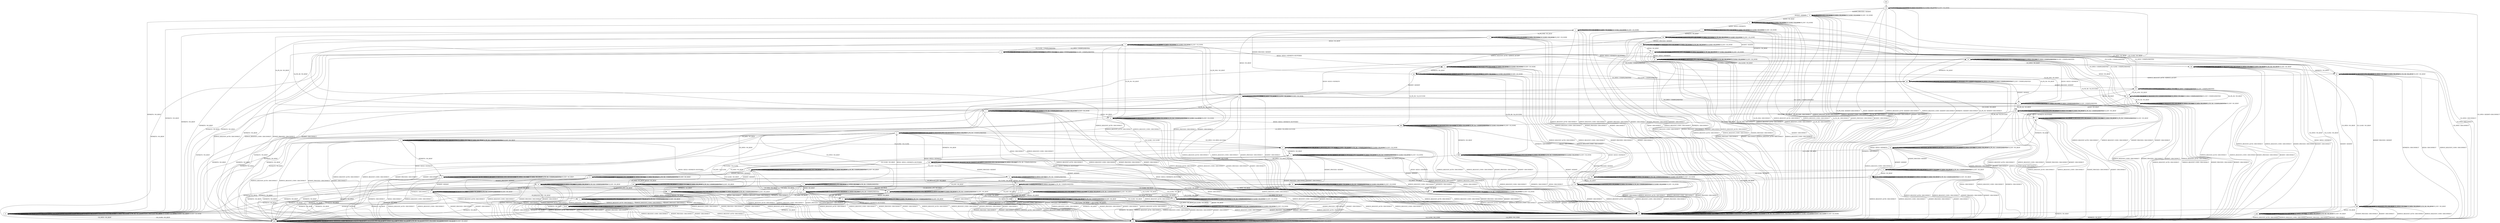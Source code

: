 digraph "" {
	graph ["Incoming time"=0.775892972946167,
		"Outgoing time"=1.0215554237365723,
		Output="{'States': 67, 'Transitions': 859, 'Filename': '../results/ssh/BitVise-BitVise-yices-2.dot'}",
		Reference="{'States': 67, 'Transitions': 859, 'Filename': '../subjects/ssh/BitVise.dot'}",
		Solver=yices,
		Updated="{'States': 67, 'Transitions': 859, 'Filename': '../subjects/ssh/BitVise.dot'}",
		"f-measure"=1.0,
		precision=1.0,
		recall=1.0
	];
	a -> a	[key=0,
		label="CH_REQUEST_PTY / CH_NONE"];
	a -> a	[key=1,
		label="CH_DATA / CH_NONE"];
	a -> a	[key=2,
		label="CH_CLOSE / CH_NONE"];
	a -> a	[key=3,
		label="CH_EOF / CH_NONE"];
	a -> v	[key=0,
		label="UA_PK_NOK / NO_RESP"];
	a -> y	[key=0,
		label="UA_PK_OK / NO_RESP"];
	a -> cc	[key=0,
		label="NEWKEYS / NO_RESP"];
	a -> kk	[key=0,
		label="SERVICE_REQUEST_AUTH / DISCONNECT"];
	a -> kk	[key=1,
		label="SERVICE_REQUEST_CONN / DISCONNECT"];
	a -> kk	[key=2,
		label="KEXINIT_PROCEED / DISCONNECT"];
	a -> kk	[key=3,
		label="KEXINIT / DISCONNECT"];
	a -> tt	[key=0,
		label="KEX30 / NO_RESP"];
	a -> iii	[key=0,
		label="CH_OPEN / UNIMPLEMENTED"];
	b -> b	[key=0,
		label="CH_REQUEST_PTY / CH_NONE"];
	b -> b	[key=1,
		label="CH_DATA / CH_NONE"];
	b -> b	[key=2,
		label="CH_CLOSE / CH_NONE"];
	b -> b	[key=3,
		label="CH_EOF / CH_NONE"];
	b -> t	[key=0,
		label="KEX30 / KEX31+NEWKEYS"];
	b -> cc	[key=0,
		label="NEWKEYS / NO_RESP"];
	b -> ff	[key=0,
		label="CH_OPEN / DISCONNECT"];
	b -> kk	[key=0,
		label="UA_PK_NOK / DISCONNECT"];
	b -> kk	[key=1,
		label="SERVICE_REQUEST_AUTH / DISCONNECT"];
	b -> kk	[key=2,
		label="SERVICE_REQUEST_CONN / DISCONNECT"];
	b -> kk	[key=3,
		label="UA_PK_OK / DISCONNECT"];
	b -> kk	[key=4,
		label="KEXINIT_PROCEED / DISCONNECT"];
	b -> kk	[key=5,
		label="KEXINIT / DISCONNECT"];
	c -> c	[key=0,
		label="UA_PK_NOK / UNIMPLEMENTED"];
	c -> c	[key=1,
		label="KEX30 / NO_RESP"];
	c -> c	[key=2,
		label="CH_REQUEST_PTY / CH_SUCCESS"];
	c -> c	[key=3,
		label="CH_OPEN / CH_MAX"];
	c -> c	[key=4,
		label="CH_DATA / NO_RESP"];
	c -> c	[key=5,
		label="UA_PK_OK / UNIMPLEMENTED"];
	c -> c	[key=6,
		label="CH_EOF / NO_RESP"];
	c -> e	[key=0,
		label="CH_CLOSE / CH_CLOSE"];
	c -> h	[key=0,
		label="NEWKEYS / NO_RESP"];
	c -> ff	[key=0,
		label="SERVICE_REQUEST_AUTH / DISCONNECT"];
	c -> ff	[key=1,
		label="SERVICE_REQUEST_CONN / DISCONNECT"];
	c -> ff	[key=2,
		label="KEXINIT_PROCEED / DISCONNECT"];
	c -> ff	[key=3,
		label="KEXINIT / DISCONNECT"];
	d -> b	[key=0,
		label="KEX30 / NO_RESP"];
	d -> d	[key=0,
		label="CH_REQUEST_PTY / CH_NONE"];
	d -> d	[key=1,
		label="CH_DATA / CH_NONE"];
	d -> d	[key=2,
		label="CH_CLOSE / CH_NONE"];
	d -> d	[key=3,
		label="CH_EOF / CH_NONE"];
	d -> cc	[key=0,
		label="NEWKEYS / NO_RESP"];
	d -> ff	[key=0,
		label="CH_OPEN / DISCONNECT"];
	d -> kk	[key=0,
		label="UA_PK_NOK / DISCONNECT"];
	d -> kk	[key=1,
		label="SERVICE_REQUEST_AUTH / DISCONNECT"];
	d -> kk	[key=2,
		label="SERVICE_REQUEST_CONN / DISCONNECT"];
	d -> kk	[key=3,
		label="UA_PK_OK / DISCONNECT"];
	d -> kk	[key=4,
		label="KEXINIT_PROCEED / DISCONNECT"];
	d -> kk	[key=5,
		label="KEXINIT / DISCONNECT"];
	e -> e	[key=0,
		label="UA_PK_NOK / UNIMPLEMENTED"];
	e -> e	[key=1,
		label="KEX30 / NO_RESP"];
	e -> e	[key=2,
		label="CH_REQUEST_PTY / CH_NONE"];
	e -> e	[key=3,
		label="CH_DATA / CH_NONE"];
	e -> e	[key=4,
		label="UA_PK_OK / UNIMPLEMENTED"];
	e -> e	[key=5,
		label="CH_CLOSE / CH_NONE"];
	e -> e	[key=6,
		label="CH_EOF / CH_NONE"];
	e -> i	[key=0,
		label="NEWKEYS / NO_RESP"];
	e -> o	[key=0,
		label="CH_OPEN / CH_OPEN_SUCCESS"];
	e -> kk	[key=0,
		label="SERVICE_REQUEST_AUTH / DISCONNECT"];
	e -> kk	[key=1,
		label="SERVICE_REQUEST_CONN / DISCONNECT"];
	e -> kk	[key=2,
		label="KEXINIT_PROCEED / DISCONNECT"];
	e -> kk	[key=3,
		label="KEXINIT / DISCONNECT"];
	f -> f	[key=0,
		label="UA_PK_NOK / NO_RESP"];
	f -> f	[key=1,
		label="CH_REQUEST_PTY / CH_NONE"];
	f -> f	[key=2,
		label="CH_DATA / CH_NONE"];
	f -> f	[key=3,
		label="CH_CLOSE / CH_NONE"];
	f -> f	[key=4,
		label="CH_EOF / CH_NONE"];
	f -> g	[key=0,
		label="CH_OPEN / UNIMPLEMENTED"];
	f -> q	[key=0,
		label="UA_PK_OK / NO_RESP"];
	f -> z	[key=0,
		label="KEX30 / KEX31+NEWKEYS+BUFFERED"];
	f -> cc	[key=0,
		label="NEWKEYS / NO_RESP"];
	f -> kk	[key=0,
		label="SERVICE_REQUEST_AUTH / DISCONNECT"];
	f -> kk	[key=1,
		label="SERVICE_REQUEST_CONN / DISCONNECT"];
	f -> kk	[key=2,
		label="KEXINIT_PROCEED / DISCONNECT"];
	f -> kk	[key=3,
		label="KEXINIT / DISCONNECT"];
	g -> f	[key=0,
		label="CH_CLOSE / UNIMPLEMENTED"];
	g -> g	[key=0,
		label="UA_PK_NOK / NO_RESP"];
	g -> g	[key=1,
		label="CH_REQUEST_PTY / UNIMPLEMENTED"];
	g -> g	[key=2,
		label="CH_OPEN / CH_MAX"];
	g -> g	[key=3,
		label="CH_DATA / UNIMPLEMENTED"];
	g -> g	[key=4,
		label="CH_EOF / UNIMPLEMENTED"];
	g -> ee	[key=0,
		label="KEX30 / KEX31+NEWKEYS+BUFFERED"];
	g -> ff	[key=0,
		label="SERVICE_REQUEST_AUTH / DISCONNECT"];
	g -> ff	[key=1,
		label="SERVICE_REQUEST_CONN / DISCONNECT"];
	g -> ff	[key=2,
		label="KEXINIT_PROCEED / DISCONNECT"];
	g -> ff	[key=3,
		label="KEXINIT / DISCONNECT"];
	g -> mm	[key=0,
		label="NEWKEYS / NO_RESP"];
	g -> ww	[key=0,
		label="UA_PK_OK / NO_RESP"];
	h -> h	[key=0,
		label="UA_PK_NOK / UNIMPLEMENTED"];
	h -> h	[key=1,
		label="SERVICE_REQUEST_AUTH / SERVICE_ACCEPT"];
	h -> h	[key=2,
		label="CH_REQUEST_PTY / CH_SUCCESS"];
	h -> h	[key=3,
		label="CH_OPEN / CH_MAX"];
	h -> h	[key=4,
		label="CH_DATA / NO_RESP"];
	h -> h	[key=5,
		label="UA_PK_OK / UNIMPLEMENTED"];
	h -> h	[key=6,
		label="CH_EOF / NO_RESP"];
	h -> i	[key=0,
		label="CH_CLOSE / CH_CLOSE"];
	h -> r	[key=0,
		label="KEXINIT / KEXINIT"];
	h -> aa	[key=0,
		label="KEXINIT_PROCEED / KEXINIT"];
	h -> ff	[key=0,
		label="KEX30 / DISCONNECT"];
	h -> ff	[key=1,
		label="SERVICE_REQUEST_CONN / DISCONNECT"];
	h -> ff	[key=2,
		label="NEWKEYS / DISCONNECT"];
	i -> i	[key=0,
		label="UA_PK_NOK / UNIMPLEMENTED"];
	i -> i	[key=1,
		label="SERVICE_REQUEST_AUTH / SERVICE_ACCEPT"];
	i -> i	[key=2,
		label="CH_REQUEST_PTY / CH_NONE"];
	i -> i	[key=3,
		label="CH_DATA / CH_NONE"];
	i -> i	[key=4,
		label="UA_PK_OK / UNIMPLEMENTED"];
	i -> i	[key=5,
		label="CH_CLOSE / CH_NONE"];
	i -> i	[key=6,
		label="CH_EOF / CH_NONE"];
	i -> u	[key=0,
		label="KEXINIT / KEXINIT"];
	i -> kk	[key=0,
		label="KEX30 / DISCONNECT"];
	i -> kk	[key=1,
		label="SERVICE_REQUEST_CONN / DISCONNECT"];
	i -> kk	[key=2,
		label="NEWKEYS / DISCONNECT"];
	i -> lll	[key=0,
		label="KEXINIT_PROCEED / KEXINIT"];
	i -> ooo	[key=0,
		label="CH_OPEN / CH_OPEN_SUCCESS"];
	j -> c	[key=0,
		label="KEX30 / KEX31+NEWKEYS+BUFFERED"];
	j -> j	[key=0,
		label="UA_PK_NOK / UNIMPLEMENTED"];
	j -> j	[key=1,
		label="CH_REQUEST_PTY / NO_RESP"];
	j -> j	[key=2,
		label="CH_OPEN / CH_MAX"];
	j -> j	[key=3,
		label="CH_DATA / NO_RESP"];
	j -> j	[key=4,
		label="UA_PK_OK / UNIMPLEMENTED"];
	j -> j	[key=5,
		label="CH_EOF / NO_RESP"];
	j -> ff	[key=0,
		label="SERVICE_REQUEST_AUTH / DISCONNECT"];
	j -> ff	[key=1,
		label="SERVICE_REQUEST_CONN / DISCONNECT"];
	j -> ff	[key=2,
		label="KEXINIT_PROCEED / DISCONNECT"];
	j -> ff	[key=3,
		label="KEXINIT / DISCONNECT"];
	j -> hh	[key=0,
		label="CH_CLOSE / NO_RESP"];
	j -> mm	[key=0,
		label="NEWKEYS / NO_RESP"];
	k -> k	[key=0,
		label="UA_PK_NOK / UNIMPLEMENTED"];
	k -> k	[key=1,
		label="CH_REQUEST_PTY / NO_RESP"];
	k -> k	[key=2,
		label="CH_OPEN / CH_MAX"];
	k -> k	[key=3,
		label="CH_DATA / NO_RESP"];
	k -> k	[key=4,
		label="UA_PK_OK / UNIMPLEMENTED"];
	k -> k	[key=5,
		label="CH_EOF / NO_RESP"];
	k -> ff	[key=0,
		label="SERVICE_REQUEST_AUTH / DISCONNECT"];
	k -> ff	[key=1,
		label="SERVICE_REQUEST_CONN / DISCONNECT"];
	k -> ff	[key=2,
		label="KEXINIT_PROCEED / DISCONNECT"];
	k -> ff	[key=3,
		label="KEXINIT / DISCONNECT"];
	k -> hh	[key=0,
		label="CH_CLOSE / NO_RESP"];
	k -> mm	[key=0,
		label="NEWKEYS / NO_RESP"];
	k -> mmm	[key=0,
		label="KEX30 / KEX31+NEWKEYS+BUFFERED"];
	l -> l	[key=0,
		label="UA_PK_NOK / UNIMPLEMENTED"];
	l -> l	[key=1,
		label="KEX30 / NO_RESP"];
	l -> l	[key=2,
		label="CH_REQUEST_PTY / NO_RESP"];
	l -> l	[key=3,
		label="CH_OPEN / CH_MAX"];
	l -> l	[key=4,
		label="CH_DATA / NO_RESP"];
	l -> l	[key=5,
		label="UA_PK_OK / UNIMPLEMENTED"];
	l -> l	[key=6,
		label="CH_EOF / NO_RESP"];
	l -> ff	[key=0,
		label="SERVICE_REQUEST_AUTH / DISCONNECT"];
	l -> ff	[key=1,
		label="SERVICE_REQUEST_CONN / DISCONNECT"];
	l -> ff	[key=2,
		label="KEXINIT_PROCEED / DISCONNECT"];
	l -> ff	[key=3,
		label="KEXINIT / DISCONNECT"];
	l -> xx	[key=0,
		label="NEWKEYS / NO_RESP"];
	l -> ddd	[key=0,
		label="CH_CLOSE / NO_RESP"];
	m -> m	[key=0,
		label="UA_PK_NOK / NO_RESP"];
	m -> m	[key=1,
		label="CH_REQUEST_PTY / CH_NONE"];
	m -> m	[key=2,
		label="CH_DATA / CH_NONE"];
	m -> m	[key=3,
		label="UA_PK_OK / NO_RESP"];
	m -> m	[key=4,
		label="CH_CLOSE / CH_NONE"];
	m -> m	[key=5,
		label="CH_EOF / CH_NONE"];
	m -> cc	[key=0,
		label="NEWKEYS / NO_RESP"];
	m -> kk	[key=0,
		label="SERVICE_REQUEST_AUTH / DISCONNECT"];
	m -> kk	[key=1,
		label="SERVICE_REQUEST_CONN / DISCONNECT"];
	m -> kk	[key=2,
		label="KEXINIT_PROCEED / DISCONNECT"];
	m -> kk	[key=3,
		label="KEXINIT / DISCONNECT"];
	m -> rr	[key=0,
		label="KEX30 / NO_RESP"];
	m -> kkk	[key=0,
		label="CH_OPEN / NO_RESP"];
	n -> n	[key=0,
		label="UA_PK_NOK / UNIMPLEMENTED"];
	n -> n	[key=1,
		label="CH_REQUEST_PTY / NO_RESP"];
	n -> n	[key=2,
		label="CH_OPEN / CH_MAX"];
	n -> n	[key=3,
		label="UA_PK_OK / UNIMPLEMENTED"];
	n -> s	[key=0,
		label="KEX30 / NO_RESP"];
	n -> ff	[key=0,
		label="SERVICE_REQUEST_AUTH / DISCONNECT"];
	n -> ff	[key=1,
		label="SERVICE_REQUEST_CONN / DISCONNECT"];
	n -> ff	[key=2,
		label="KEXINIT_PROCEED / DISCONNECT"];
	n -> ff	[key=3,
		label="KEXINIT / DISCONNECT"];
	n -> ii	[key=0,
		label="CH_DATA / NO_RESP"];
	n -> jj	[key=0,
		label="CH_CLOSE / NO_RESP"];
	n -> mm	[key=0,
		label="NEWKEYS / NO_RESP"];
	n -> pp	[key=0,
		label="CH_EOF / NO_RESP"];
	o -> c	[key=0,
		label="CH_DATA / NO_RESP"];
	o -> e	[key=0,
		label="CH_CLOSE / CH_CLOSE"];
	o -> o	[key=0,
		label="UA_PK_NOK / UNIMPLEMENTED"];
	o -> o	[key=1,
		label="KEX30 / NO_RESP"];
	o -> o	[key=2,
		label="CH_REQUEST_PTY / CH_SUCCESS"];
	o -> o	[key=3,
		label="CH_OPEN / CH_MAX"];
	o -> o	[key=4,
		label="UA_PK_OK / UNIMPLEMENTED"];
	o -> ff	[key=0,
		label="SERVICE_REQUEST_AUTH / DISCONNECT"];
	o -> ff	[key=1,
		label="SERVICE_REQUEST_CONN / DISCONNECT"];
	o -> ff	[key=2,
		label="KEXINIT_PROCEED / DISCONNECT"];
	o -> ff	[key=3,
		label="KEXINIT / DISCONNECT"];
	o -> mmm	[key=0,
		label="CH_EOF / CH_CLOSE"];
	o -> ooo	[key=0,
		label="NEWKEYS / NO_RESP"];
	p -> o	[key=0,
		label="KEX30 / KEX31+NEWKEYS+BUFFERED"];
	p -> p	[key=0,
		label="UA_PK_NOK / UNIMPLEMENTED"];
	p -> p	[key=1,
		label="CH_REQUEST_PTY / NO_RESP"];
	p -> p	[key=2,
		label="CH_OPEN / CH_MAX"];
	p -> p	[key=3,
		label="CH_DATA / NO_RESP"];
	p -> p	[key=4,
		label="UA_PK_OK / UNIMPLEMENTED"];
	p -> p	[key=5,
		label="CH_EOF / NO_RESP"];
	p -> ff	[key=0,
		label="SERVICE_REQUEST_AUTH / DISCONNECT"];
	p -> ff	[key=1,
		label="SERVICE_REQUEST_CONN / DISCONNECT"];
	p -> ff	[key=2,
		label="KEXINIT_PROCEED / DISCONNECT"];
	p -> ff	[key=3,
		label="KEXINIT / DISCONNECT"];
	p -> hh	[key=0,
		label="CH_CLOSE / NO_RESP"];
	p -> mm	[key=0,
		label="NEWKEYS / NO_RESP"];
	q -> q	[key=0,
		label="UA_PK_NOK / UNIMPLEMENTED"];
	q -> q	[key=1,
		label="CH_REQUEST_PTY / CH_NONE"];
	q -> q	[key=2,
		label="CH_DATA / CH_NONE"];
	q -> q	[key=3,
		label="UA_PK_OK / UNIMPLEMENTED"];
	q -> q	[key=4,
		label="CH_CLOSE / CH_NONE"];
	q -> q	[key=5,
		label="CH_EOF / CH_NONE"];
	q -> s	[key=0,
		label="CH_OPEN / NO_RESP"];
	q -> cc	[key=0,
		label="NEWKEYS / NO_RESP"];
	q -> kk	[key=0,
		label="SERVICE_REQUEST_AUTH / DISCONNECT"];
	q -> kk	[key=1,
		label="SERVICE_REQUEST_CONN / DISCONNECT"];
	q -> kk	[key=2,
		label="KEXINIT_PROCEED / DISCONNECT"];
	q -> kk	[key=3,
		label="KEXINIT / DISCONNECT"];
	q -> ddd	[key=0,
		label="KEX30 / KEX31+NEWKEYS+BUFFERED"];
	r -> c	[key=0,
		label="KEX30 / KEX31+NEWKEYS"];
	r -> j	[key=0,
		label="CH_REQUEST_PTY / NO_RESP"];
	r -> r	[key=0,
		label="UA_PK_NOK / UNIMPLEMENTED"];
	r -> r	[key=1,
		label="CH_OPEN / CH_MAX"];
	r -> r	[key=2,
		label="CH_DATA / NO_RESP"];
	r -> r	[key=3,
		label="UA_PK_OK / UNIMPLEMENTED"];
	r -> r	[key=4,
		label="CH_EOF / NO_RESP"];
	r -> ff	[key=0,
		label="SERVICE_REQUEST_AUTH / DISCONNECT"];
	r -> ff	[key=1,
		label="SERVICE_REQUEST_CONN / DISCONNECT"];
	r -> ff	[key=2,
		label="KEXINIT_PROCEED / DISCONNECT"];
	r -> ff	[key=3,
		label="KEXINIT / DISCONNECT"];
	r -> hh	[key=0,
		label="CH_CLOSE / NO_RESP"];
	r -> mm	[key=0,
		label="NEWKEYS / NO_RESP"];
	s -> j	[key=0,
		label="CH_DATA / NO_RESP"];
	s -> k	[key=0,
		label="CH_EOF / NO_RESP"];
	s -> o	[key=0,
		label="KEX30 / KEX31+NEWKEYS+BUFFERED"];
	s -> s	[key=0,
		label="UA_PK_NOK / UNIMPLEMENTED"];
	s -> s	[key=1,
		label="CH_REQUEST_PTY / NO_RESP"];
	s -> s	[key=2,
		label="CH_OPEN / CH_MAX"];
	s -> s	[key=3,
		label="UA_PK_OK / UNIMPLEMENTED"];
	s -> ff	[key=0,
		label="SERVICE_REQUEST_AUTH / DISCONNECT"];
	s -> ff	[key=1,
		label="SERVICE_REQUEST_CONN / DISCONNECT"];
	s -> ff	[key=2,
		label="KEXINIT_PROCEED / DISCONNECT"];
	s -> ff	[key=3,
		label="KEXINIT / DISCONNECT"];
	s -> hh	[key=0,
		label="CH_CLOSE / NO_RESP"];
	s -> mm	[key=0,
		label="NEWKEYS / NO_RESP"];
	t -> t	[key=0,
		label="KEX30 / NO_RESP"];
	t -> t	[key=1,
		label="CH_REQUEST_PTY / CH_NONE"];
	t -> t	[key=2,
		label="CH_DATA / CH_NONE"];
	t -> t	[key=3,
		label="CH_CLOSE / CH_NONE"];
	t -> t	[key=4,
		label="CH_EOF / CH_NONE"];
	t -> bb	[key=0,
		label="NEWKEYS / NO_RESP"];
	t -> ff	[key=0,
		label="CH_OPEN / DISCONNECT"];
	t -> kk	[key=0,
		label="UA_PK_NOK / DISCONNECT"];
	t -> kk	[key=1,
		label="SERVICE_REQUEST_AUTH / DISCONNECT"];
	t -> kk	[key=2,
		label="SERVICE_REQUEST_CONN / DISCONNECT"];
	t -> kk	[key=3,
		label="UA_PK_OK / DISCONNECT"];
	t -> kk	[key=4,
		label="KEXINIT_PROCEED / DISCONNECT"];
	t -> kk	[key=5,
		label="KEXINIT / DISCONNECT"];
	u -> e	[key=0,
		label="KEX30 / KEX31+NEWKEYS"];
	u -> p	[key=0,
		label="CH_OPEN / NO_RESP"];
	u -> u	[key=0,
		label="UA_PK_NOK / UNIMPLEMENTED"];
	u -> u	[key=1,
		label="CH_REQUEST_PTY / CH_NONE"];
	u -> u	[key=2,
		label="CH_DATA / CH_NONE"];
	u -> u	[key=3,
		label="UA_PK_OK / UNIMPLEMENTED"];
	u -> u	[key=4,
		label="CH_CLOSE / CH_NONE"];
	u -> u	[key=5,
		label="CH_EOF / CH_NONE"];
	u -> cc	[key=0,
		label="NEWKEYS / NO_RESP"];
	u -> kk	[key=0,
		label="SERVICE_REQUEST_AUTH / DISCONNECT"];
	u -> kk	[key=1,
		label="SERVICE_REQUEST_CONN / DISCONNECT"];
	u -> kk	[key=2,
		label="KEXINIT_PROCEED / DISCONNECT"];
	u -> kk	[key=3,
		label="KEXINIT / DISCONNECT"];
	v -> f	[key=0,
		label="KEX30 / NO_RESP"];
	v -> v	[key=0,
		label="UA_PK_NOK / NO_RESP"];
	v -> v	[key=1,
		label="CH_REQUEST_PTY / CH_NONE"];
	v -> v	[key=2,
		label="CH_DATA / CH_NONE"];
	v -> v	[key=3,
		label="CH_CLOSE / CH_NONE"];
	v -> v	[key=4,
		label="CH_EOF / CH_NONE"];
	v -> y	[key=0,
		label="UA_PK_OK / NO_RESP"];
	v -> cc	[key=0,
		label="NEWKEYS / NO_RESP"];
	v -> kk	[key=0,
		label="SERVICE_REQUEST_AUTH / DISCONNECT"];
	v -> kk	[key=1,
		label="SERVICE_REQUEST_CONN / DISCONNECT"];
	v -> kk	[key=2,
		label="KEXINIT_PROCEED / DISCONNECT"];
	v -> kk	[key=3,
		label="KEXINIT / DISCONNECT"];
	v -> yy	[key=0,
		label="CH_OPEN / UNIMPLEMENTED"];
	w -> w	[key=0,
		label="UA_PK_NOK / UNIMPLEMENTED"];
	w -> w	[key=1,
		label="CH_REQUEST_PTY / NO_RESP"];
	w -> w	[key=2,
		label="CH_OPEN / CH_MAX"];
	w -> w	[key=3,
		label="CH_DATA / NO_RESP"];
	w -> w	[key=4,
		label="UA_PK_OK / UNIMPLEMENTED"];
	w -> w	[key=5,
		label="CH_EOF / NO_RESP"];
	w -> ff	[key=0,
		label="SERVICE_REQUEST_AUTH / DISCONNECT"];
	w -> ff	[key=1,
		label="SERVICE_REQUEST_CONN / DISCONNECT"];
	w -> ff	[key=2,
		label="KEXINIT_PROCEED / DISCONNECT"];
	w -> ff	[key=3,
		label="KEXINIT / DISCONNECT"];
	w -> mm	[key=0,
		label="NEWKEYS / NO_RESP"];
	w -> aaa	[key=0,
		label="KEX30 / NO_RESP"];
	w -> lll	[key=0,
		label="CH_CLOSE / NO_RESP"];
	x -> g	[key=0,
		label="UA_PK_NOK / NO_RESP"];
	x -> x	[key=0,
		label="CH_REQUEST_PTY / UNIMPLEMENTED"];
	x -> x	[key=1,
		label="CH_OPEN / CH_MAX"];
	x -> x	[key=2,
		label="CH_DATA / UNIMPLEMENTED"];
	x -> x	[key=3,
		label="CH_EOF / UNIMPLEMENTED"];
	x -> ee	[key=0,
		label="KEX30 / KEX31+NEWKEYS"];
	x -> ff	[key=0,
		label="SERVICE_REQUEST_AUTH / DISCONNECT"];
	x -> ff	[key=1,
		label="SERVICE_REQUEST_CONN / DISCONNECT"];
	x -> ff	[key=2,
		label="KEXINIT_PROCEED / DISCONNECT"];
	x -> ff	[key=3,
		label="KEXINIT / DISCONNECT"];
	x -> mm	[key=0,
		label="NEWKEYS / NO_RESP"];
	x -> tt	[key=0,
		label="CH_CLOSE / UNIMPLEMENTED"];
	x -> ww	[key=0,
		label="UA_PK_OK / NO_RESP"];
	y -> n	[key=0,
		label="CH_OPEN / NO_RESP"];
	y -> q	[key=0,
		label="KEX30 / NO_RESP"];
	y -> y	[key=0,
		label="UA_PK_NOK / UNIMPLEMENTED"];
	y -> y	[key=1,
		label="CH_REQUEST_PTY / CH_NONE"];
	y -> y	[key=2,
		label="CH_DATA / CH_NONE"];
	y -> y	[key=3,
		label="UA_PK_OK / UNIMPLEMENTED"];
	y -> y	[key=4,
		label="CH_CLOSE / CH_NONE"];
	y -> y	[key=5,
		label="CH_EOF / CH_NONE"];
	y -> cc	[key=0,
		label="NEWKEYS / NO_RESP"];
	y -> kk	[key=0,
		label="SERVICE_REQUEST_AUTH / DISCONNECT"];
	y -> kk	[key=1,
		label="SERVICE_REQUEST_CONN / DISCONNECT"];
	y -> kk	[key=2,
		label="KEXINIT_PROCEED / DISCONNECT"];
	y -> kk	[key=3,
		label="KEXINIT / DISCONNECT"];
	z -> z	[key=0,
		label="UA_PK_NOK / UA_FAILURE"];
	z -> z	[key=1,
		label="KEX30 / NO_RESP"];
	z -> z	[key=2,
		label="CH_REQUEST_PTY / CH_NONE"];
	z -> z	[key=3,
		label="CH_DATA / CH_NONE"];
	z -> z	[key=4,
		label="CH_CLOSE / CH_NONE"];
	z -> z	[key=5,
		label="CH_EOF / CH_NONE"];
	z -> ee	[key=0,
		label="CH_OPEN / UNIMPLEMENTED"];
	z -> kk	[key=0,
		label="SERVICE_REQUEST_AUTH / DISCONNECT"];
	z -> kk	[key=1,
		label="SERVICE_REQUEST_CONN / DISCONNECT"];
	z -> kk	[key=2,
		label="KEXINIT_PROCEED / DISCONNECT"];
	z -> kk	[key=3,
		label="KEXINIT / DISCONNECT"];
	z -> qq	[key=0,
		label="NEWKEYS / NO_RESP"];
	z -> ddd	[key=0,
		label="UA_PK_OK / UA_SUCCESS"];
	aa -> r	[key=0,
		label="KEX30 / NO_RESP"];
	aa -> aa	[key=0,
		label="UA_PK_NOK / UNIMPLEMENTED"];
	aa -> aa	[key=1,
		label="CH_OPEN / CH_MAX"];
	aa -> aa	[key=2,
		label="CH_DATA / NO_RESP"];
	aa -> aa	[key=3,
		label="UA_PK_OK / UNIMPLEMENTED"];
	aa -> aa	[key=4,
		label="CH_EOF / NO_RESP"];
	aa -> ff	[key=0,
		label="SERVICE_REQUEST_AUTH / DISCONNECT"];
	aa -> ff	[key=1,
		label="SERVICE_REQUEST_CONN / DISCONNECT"];
	aa -> ff	[key=2,
		label="KEXINIT_PROCEED / DISCONNECT"];
	aa -> ff	[key=3,
		label="KEXINIT / DISCONNECT"];
	aa -> ii	[key=0,
		label="CH_REQUEST_PTY / NO_RESP"];
	aa -> jj	[key=0,
		label="CH_CLOSE / NO_RESP"];
	aa -> mm	[key=0,
		label="NEWKEYS / NO_RESP"];
	bb -> m	[key=0,
		label="KEXINIT_PROCEED / KEXINIT"];
	bb -> bb	[key=0,
		label="UA_PK_NOK / NO_RESP"];
	bb -> bb	[key=1,
		label="CH_REQUEST_PTY / CH_NONE"];
	bb -> bb	[key=2,
		label="CH_DATA / CH_NONE"];
	bb -> bb	[key=3,
		label="UA_PK_OK / NO_RESP"];
	bb -> bb	[key=4,
		label="CH_CLOSE / CH_NONE"];
	bb -> bb	[key=5,
		label="CH_EOF / CH_NONE"];
	bb -> kk	[key=0,
		label="KEX30 / DISCONNECT"];
	bb -> kk	[key=1,
		label="SERVICE_REQUEST_CONN / DISCONNECT"];
	bb -> kk	[key=2,
		label="NEWKEYS / DISCONNECT"];
	bb -> qq	[key=0,
		label="SERVICE_REQUEST_AUTH / SERVICE_ACCEPT"];
	bb -> rr	[key=0,
		label="KEXINIT / KEXINIT"];
	bb -> uu	[key=0,
		label="CH_OPEN / NO_RESP"];
	cc -> cc	[key=0,
		label="UA_PK_NOK / NO_RESP"];
	cc -> cc	[key=1,
		label="KEX30 / NO_RESP"];
	cc -> cc	[key=2,
		label="SERVICE_REQUEST_AUTH / NO_RESP"];
	cc -> cc	[key=3,
		label="SERVICE_REQUEST_CONN / NO_RESP"];
	cc -> cc	[key=4,
		label="NEWKEYS / NO_RESP"];
	cc -> cc	[key=5,
		label="CH_REQUEST_PTY / CH_NONE"];
	cc -> cc	[key=6,
		label="CH_DATA / CH_NONE"];
	cc -> cc	[key=7,
		label="UA_PK_OK / NO_RESP"];
	cc -> cc	[key=8,
		label="KEXINIT_PROCEED / NO_RESP"];
	cc -> cc	[key=9,
		label="CH_CLOSE / CH_NONE"];
	cc -> cc	[key=10,
		label="KEXINIT / NO_RESP"];
	cc -> cc	[key=11,
		label="CH_EOF / CH_NONE"];
	cc -> mm	[key=0,
		label="CH_OPEN / NO_RESP"];
	dd -> dd	[key=0,
		label="UA_PK_NOK / NO_RESP"];
	dd -> dd	[key=1,
		label="KEX30 / NO_RESP"];
	dd -> dd	[key=2,
		label="CH_REQUEST_PTY / NO_RESP"];
	dd -> dd	[key=3,
		label="CH_OPEN / CH_MAX"];
	dd -> dd	[key=4,
		label="CH_DATA / NO_RESP"];
	dd -> dd	[key=5,
		label="UA_PK_OK / NO_RESP"];
	dd -> dd	[key=6,
		label="CH_EOF / NO_RESP"];
	dd -> ff	[key=0,
		label="SERVICE_REQUEST_AUTH / DISCONNECT"];
	dd -> ff	[key=1,
		label="SERVICE_REQUEST_CONN / DISCONNECT"];
	dd -> ff	[key=2,
		label="KEXINIT_PROCEED / DISCONNECT"];
	dd -> ff	[key=3,
		label="KEXINIT / DISCONNECT"];
	dd -> uu	[key=0,
		label="NEWKEYS / NO_RESP"];
	dd -> jjj	[key=0,
		label="CH_CLOSE / NO_RESP"];
	ee -> l	[key=0,
		label="UA_PK_OK / UA_SUCCESS"];
	ee -> z	[key=0,
		label="CH_CLOSE / UNIMPLEMENTED"];
	ee -> ee	[key=0,
		label="UA_PK_NOK / UA_FAILURE"];
	ee -> ee	[key=1,
		label="KEX30 / NO_RESP"];
	ee -> ee	[key=2,
		label="CH_REQUEST_PTY / UNIMPLEMENTED"];
	ee -> ee	[key=3,
		label="CH_OPEN / CH_MAX"];
	ee -> ee	[key=4,
		label="CH_DATA / UNIMPLEMENTED"];
	ee -> ee	[key=5,
		label="CH_EOF / UNIMPLEMENTED"];
	ee -> ff	[key=0,
		label="SERVICE_REQUEST_AUTH / DISCONNECT"];
	ee -> ff	[key=1,
		label="SERVICE_REQUEST_CONN / DISCONNECT"];
	ee -> ff	[key=2,
		label="KEXINIT_PROCEED / DISCONNECT"];
	ee -> ff	[key=3,
		label="KEXINIT / DISCONNECT"];
	ee -> gg	[key=0,
		label="NEWKEYS / NO_RESP"];
	ff -> ff	[key=0,
		label="UA_PK_NOK / NO_CONN"];
	ff -> ff	[key=1,
		label="KEX30 / NO_CONN"];
	ff -> ff	[key=2,
		label="SERVICE_REQUEST_AUTH / NO_CONN"];
	ff -> ff	[key=3,
		label="SERVICE_REQUEST_CONN / NO_CONN"];
	ff -> ff	[key=4,
		label="NEWKEYS / NO_CONN"];
	ff -> ff	[key=5,
		label="CH_REQUEST_PTY / NO_CONN"];
	ff -> ff	[key=6,
		label="CH_OPEN / CH_MAX"];
	ff -> ff	[key=7,
		label="CH_DATA / NO_CONN"];
	ff -> ff	[key=8,
		label="UA_PK_OK / NO_CONN"];
	ff -> ff	[key=9,
		label="KEXINIT_PROCEED / NO_CONN"];
	ff -> ff	[key=10,
		label="KEXINIT / NO_CONN"];
	ff -> ff	[key=11,
		label="CH_EOF / NO_CONN"];
	ff -> kk	[key=0,
		label="CH_CLOSE / NO_CONN"];
	gg -> x	[key=0,
		label="KEXINIT / KEXINIT"];
	gg -> ff	[key=0,
		label="KEX30 / DISCONNECT"];
	gg -> ff	[key=1,
		label="SERVICE_REQUEST_CONN / DISCONNECT"];
	gg -> ff	[key=2,
		label="NEWKEYS / DISCONNECT"];
	gg -> gg	[key=0,
		label="UA_PK_NOK / UA_FAILURE"];
	gg -> gg	[key=1,
		label="SERVICE_REQUEST_AUTH / SERVICE_ACCEPT"];
	gg -> gg	[key=2,
		label="CH_REQUEST_PTY / UNIMPLEMENTED"];
	gg -> gg	[key=3,
		label="CH_OPEN / CH_MAX"];
	gg -> gg	[key=4,
		label="CH_DATA / UNIMPLEMENTED"];
	gg -> gg	[key=5,
		label="CH_EOF / UNIMPLEMENTED"];
	gg -> qq	[key=0,
		label="CH_CLOSE / UNIMPLEMENTED"];
	gg -> xx	[key=0,
		label="UA_PK_OK / UA_SUCCESS"];
	gg -> iii	[key=0,
		label="KEXINIT_PROCEED / KEXINIT"];
	hh -> e	[key=0,
		label="KEX30 / KEX31+NEWKEYS+BUFFERED"];
	hh -> p	[key=0,
		label="CH_OPEN / NO_RESP"];
	hh -> cc	[key=0,
		label="NEWKEYS / NO_RESP"];
	hh -> hh	[key=0,
		label="UA_PK_NOK / UNIMPLEMENTED"];
	hh -> hh	[key=1,
		label="CH_REQUEST_PTY / CH_NONE"];
	hh -> hh	[key=2,
		label="CH_DATA / CH_NONE"];
	hh -> hh	[key=3,
		label="UA_PK_OK / UNIMPLEMENTED"];
	hh -> hh	[key=4,
		label="CH_CLOSE / CH_NONE"];
	hh -> hh	[key=5,
		label="CH_EOF / CH_NONE"];
	hh -> kk	[key=0,
		label="SERVICE_REQUEST_AUTH / DISCONNECT"];
	hh -> kk	[key=1,
		label="SERVICE_REQUEST_CONN / DISCONNECT"];
	hh -> kk	[key=2,
		label="KEXINIT_PROCEED / DISCONNECT"];
	hh -> kk	[key=3,
		label="KEXINIT / DISCONNECT"];
	ii -> j	[key=0,
		label="KEX30 / NO_RESP"];
	ii -> ff	[key=0,
		label="SERVICE_REQUEST_AUTH / DISCONNECT"];
	ii -> ff	[key=1,
		label="SERVICE_REQUEST_CONN / DISCONNECT"];
	ii -> ff	[key=2,
		label="KEXINIT_PROCEED / DISCONNECT"];
	ii -> ff	[key=3,
		label="KEXINIT / DISCONNECT"];
	ii -> ii	[key=0,
		label="UA_PK_NOK / UNIMPLEMENTED"];
	ii -> ii	[key=1,
		label="CH_REQUEST_PTY / NO_RESP"];
	ii -> ii	[key=2,
		label="CH_OPEN / CH_MAX"];
	ii -> ii	[key=3,
		label="CH_DATA / NO_RESP"];
	ii -> ii	[key=4,
		label="UA_PK_OK / UNIMPLEMENTED"];
	ii -> ii	[key=5,
		label="CH_EOF / NO_RESP"];
	ii -> jj	[key=0,
		label="CH_CLOSE / NO_RESP"];
	ii -> mm	[key=0,
		label="NEWKEYS / NO_RESP"];
	jj -> cc	[key=0,
		label="NEWKEYS / NO_RESP"];
	jj -> hh	[key=0,
		label="KEX30 / NO_RESP"];
	jj -> jj	[key=0,
		label="UA_PK_NOK / UNIMPLEMENTED"];
	jj -> jj	[key=1,
		label="CH_REQUEST_PTY / CH_NONE"];
	jj -> jj	[key=2,
		label="CH_DATA / CH_NONE"];
	jj -> jj	[key=3,
		label="UA_PK_OK / UNIMPLEMENTED"];
	jj -> jj	[key=4,
		label="CH_CLOSE / CH_NONE"];
	jj -> jj	[key=5,
		label="CH_EOF / CH_NONE"];
	jj -> kk	[key=0,
		label="SERVICE_REQUEST_AUTH / DISCONNECT"];
	jj -> kk	[key=1,
		label="SERVICE_REQUEST_CONN / DISCONNECT"];
	jj -> kk	[key=2,
		label="KEXINIT_PROCEED / DISCONNECT"];
	jj -> kk	[key=3,
		label="KEXINIT / DISCONNECT"];
	jj -> nn	[key=0,
		label="CH_OPEN / NO_RESP"];
	kk -> ff	[key=0,
		label="CH_OPEN / NO_CONN"];
	kk -> kk	[key=0,
		label="UA_PK_NOK / NO_CONN"];
	kk -> kk	[key=1,
		label="KEX30 / NO_CONN"];
	kk -> kk	[key=2,
		label="SERVICE_REQUEST_AUTH / NO_CONN"];
	kk -> kk	[key=3,
		label="SERVICE_REQUEST_CONN / NO_CONN"];
	kk -> kk	[key=4,
		label="NEWKEYS / NO_CONN"];
	kk -> kk	[key=5,
		label="CH_REQUEST_PTY / CH_NONE"];
	kk -> kk	[key=6,
		label="CH_DATA / CH_NONE"];
	kk -> kk	[key=7,
		label="UA_PK_OK / NO_CONN"];
	kk -> kk	[key=8,
		label="KEXINIT_PROCEED / NO_CONN"];
	kk -> kk	[key=9,
		label="CH_CLOSE / CH_NONE"];
	kk -> kk	[key=10,
		label="KEXINIT / NO_CONN"];
	kk -> kk	[key=11,
		label="CH_EOF / CH_NONE"];
	ll -> ff	[key=0,
		label="SERVICE_REQUEST_AUTH / DISCONNECT"];
	ll -> ff	[key=1,
		label="SERVICE_REQUEST_CONN / DISCONNECT"];
	ll -> ff	[key=2,
		label="KEXINIT_PROCEED / DISCONNECT"];
	ll -> ff	[key=3,
		label="KEXINIT / DISCONNECT"];
	ll -> ll	[key=0,
		label="UA_PK_NOK / UNIMPLEMENTED"];
	ll -> ll	[key=1,
		label="CH_REQUEST_PTY / NO_RESP"];
	ll -> ll	[key=2,
		label="CH_OPEN / CH_MAX"];
	ll -> ll	[key=3,
		label="CH_DATA / NO_RESP"];
	ll -> ll	[key=4,
		label="UA_PK_OK / UNIMPLEMENTED"];
	ll -> ll	[key=5,
		label="CH_EOF / NO_RESP"];
	ll -> mm	[key=0,
		label="NEWKEYS / NO_RESP"];
	ll -> eee	[key=0,
		label="KEX30 / NO_RESP"];
	ll -> fff	[key=0,
		label="CH_CLOSE / NO_RESP"];
	mm -> cc	[key=0,
		label="CH_CLOSE / NO_RESP"];
	mm -> mm	[key=0,
		label="UA_PK_NOK / NO_RESP"];
	mm -> mm	[key=1,
		label="KEX30 / NO_RESP"];
	mm -> mm	[key=2,
		label="SERVICE_REQUEST_AUTH / NO_RESP"];
	mm -> mm	[key=3,
		label="SERVICE_REQUEST_CONN / NO_RESP"];
	mm -> mm	[key=4,
		label="NEWKEYS / NO_RESP"];
	mm -> mm	[key=5,
		label="CH_REQUEST_PTY / NO_RESP"];
	mm -> mm	[key=6,
		label="CH_OPEN / CH_MAX"];
	mm -> mm	[key=7,
		label="CH_DATA / NO_RESP"];
	mm -> mm	[key=8,
		label="UA_PK_OK / NO_RESP"];
	mm -> mm	[key=9,
		label="KEXINIT_PROCEED / NO_RESP"];
	mm -> mm	[key=10,
		label="KEXINIT / NO_RESP"];
	mm -> mm	[key=11,
		label="CH_EOF / NO_RESP"];
	nn -> p	[key=0,
		label="KEX30 / NO_RESP"];
	nn -> ff	[key=0,
		label="SERVICE_REQUEST_AUTH / DISCONNECT"];
	nn -> ff	[key=1,
		label="SERVICE_REQUEST_CONN / DISCONNECT"];
	nn -> ff	[key=2,
		label="KEXINIT_PROCEED / DISCONNECT"];
	nn -> ff	[key=3,
		label="KEXINIT / DISCONNECT"];
	nn -> jj	[key=0,
		label="CH_CLOSE / NO_RESP"];
	nn -> mm	[key=0,
		label="NEWKEYS / NO_RESP"];
	nn -> nn	[key=0,
		label="UA_PK_NOK / UNIMPLEMENTED"];
	nn -> nn	[key=1,
		label="CH_REQUEST_PTY / NO_RESP"];
	nn -> nn	[key=2,
		label="CH_OPEN / CH_MAX"];
	nn -> nn	[key=3,
		label="CH_DATA / NO_RESP"];
	nn -> nn	[key=4,
		label="UA_PK_OK / UNIMPLEMENTED"];
	nn -> nn	[key=5,
		label="CH_EOF / NO_RESP"];
	oo -> b	[key=0,
		label="KEXINIT / KEXINIT"];
	oo -> d	[key=0,
		label="KEXINIT_PROCEED / KEXINIT"];
	oo -> ff	[key=0,
		label="CH_OPEN / KEXINIT+DISCONNECT"];
	oo -> kk	[key=0,
		label="UA_PK_NOK / KEXINIT+DISCONNECT"];
	oo -> kk	[key=1,
		label="KEX30 / KEXINIT+DISCONNECT"];
	oo -> kk	[key=2,
		label="SERVICE_REQUEST_AUTH / KEXINIT+DISCONNECT"];
	oo -> kk	[key=3,
		label="SERVICE_REQUEST_CONN / KEXINIT+DISCONNECT"];
	oo -> kk	[key=4,
		label="NEWKEYS / KEXINIT+DISCONNECT"];
	oo -> kk	[key=5,
		label="UA_PK_OK / KEXINIT+DISCONNECT"];
	oo -> oo	[key=0,
		label="CH_REQUEST_PTY / CH_NONE"];
	oo -> oo	[key=1,
		label="CH_DATA / CH_NONE"];
	oo -> oo	[key=2,
		label="CH_CLOSE / CH_NONE"];
	oo -> oo	[key=3,
		label="CH_EOF / CH_NONE"];
	pp -> k	[key=0,
		label="KEX30 / NO_RESP"];
	pp -> ff	[key=0,
		label="SERVICE_REQUEST_AUTH / DISCONNECT"];
	pp -> ff	[key=1,
		label="SERVICE_REQUEST_CONN / DISCONNECT"];
	pp -> ff	[key=2,
		label="KEXINIT_PROCEED / DISCONNECT"];
	pp -> ff	[key=3,
		label="KEXINIT / DISCONNECT"];
	pp -> jj	[key=0,
		label="CH_CLOSE / NO_RESP"];
	pp -> mm	[key=0,
		label="NEWKEYS / NO_RESP"];
	pp -> pp	[key=0,
		label="UA_PK_NOK / UNIMPLEMENTED"];
	pp -> pp	[key=1,
		label="CH_REQUEST_PTY / NO_RESP"];
	pp -> pp	[key=2,
		label="CH_OPEN / CH_MAX"];
	pp -> pp	[key=3,
		label="CH_DATA / NO_RESP"];
	pp -> pp	[key=4,
		label="UA_PK_OK / UNIMPLEMENTED"];
	pp -> pp	[key=5,
		label="CH_EOF / NO_RESP"];
	qq -> a	[key=0,
		label="KEXINIT_PROCEED / KEXINIT"];
	qq -> gg	[key=0,
		label="CH_OPEN / UNIMPLEMENTED"];
	qq -> kk	[key=0,
		label="KEX30 / DISCONNECT"];
	qq -> kk	[key=1,
		label="SERVICE_REQUEST_CONN / DISCONNECT"];
	qq -> kk	[key=2,
		label="NEWKEYS / DISCONNECT"];
	qq -> qq	[key=0,
		label="UA_PK_NOK / UA_FAILURE"];
	qq -> qq	[key=1,
		label="SERVICE_REQUEST_AUTH / SERVICE_ACCEPT"];
	qq -> qq	[key=2,
		label="CH_REQUEST_PTY / CH_NONE"];
	qq -> qq	[key=3,
		label="CH_DATA / CH_NONE"];
	qq -> qq	[key=4,
		label="CH_CLOSE / CH_NONE"];
	qq -> qq	[key=5,
		label="CH_EOF / CH_NONE"];
	qq -> tt	[key=0,
		label="KEXINIT / KEXINIT"];
	qq -> bbb	[key=0,
		label="UA_PK_OK / UA_SUCCESS"];
	rr -> cc	[key=0,
		label="NEWKEYS / NO_RESP"];
	rr -> kk	[key=0,
		label="SERVICE_REQUEST_AUTH / DISCONNECT"];
	rr -> kk	[key=1,
		label="SERVICE_REQUEST_CONN / DISCONNECT"];
	rr -> kk	[key=2,
		label="KEXINIT_PROCEED / DISCONNECT"];
	rr -> kk	[key=3,
		label="KEXINIT / DISCONNECT"];
	rr -> rr	[key=0,
		label="UA_PK_NOK / NO_RESP"];
	rr -> rr	[key=1,
		label="CH_REQUEST_PTY / CH_NONE"];
	rr -> rr	[key=2,
		label="CH_DATA / CH_NONE"];
	rr -> rr	[key=3,
		label="UA_PK_OK / NO_RESP"];
	rr -> rr	[key=4,
		label="CH_CLOSE / CH_NONE"];
	rr -> rr	[key=5,
		label="CH_EOF / CH_NONE"];
	rr -> ggg	[key=0,
		label="CH_OPEN / NO_RESP"];
	rr -> jjj	[key=0,
		label="KEX30 / KEX31+NEWKEYS"];
	ss -> n	[key=0,
		label="CH_REQUEST_PTY / NO_RESP"];
	ss -> aa	[key=0,
		label="CH_DATA / NO_RESP"];
	ss -> ff	[key=0,
		label="SERVICE_REQUEST_AUTH / DISCONNECT"];
	ss -> ff	[key=1,
		label="SERVICE_REQUEST_CONN / DISCONNECT"];
	ss -> ff	[key=2,
		label="KEXINIT_PROCEED / DISCONNECT"];
	ss -> ff	[key=3,
		label="KEXINIT / DISCONNECT"];
	ss -> jj	[key=0,
		label="CH_CLOSE / NO_RESP"];
	ss -> mm	[key=0,
		label="NEWKEYS / NO_RESP"];
	ss -> pp	[key=0,
		label="CH_EOF / NO_RESP"];
	ss -> ss	[key=0,
		label="UA_PK_NOK / UNIMPLEMENTED"];
	ss -> ss	[key=1,
		label="CH_OPEN / CH_MAX"];
	ss -> ss	[key=2,
		label="UA_PK_OK / UNIMPLEMENTED"];
	ss -> vv	[key=0,
		label="KEX30 / NO_RESP"];
	tt -> f	[key=0,
		label="UA_PK_NOK / NO_RESP"];
	tt -> q	[key=0,
		label="UA_PK_OK / NO_RESP"];
	tt -> x	[key=0,
		label="CH_OPEN / UNIMPLEMENTED"];
	tt -> z	[key=0,
		label="KEX30 / KEX31+NEWKEYS"];
	tt -> cc	[key=0,
		label="NEWKEYS / NO_RESP"];
	tt -> kk	[key=0,
		label="SERVICE_REQUEST_AUTH / DISCONNECT"];
	tt -> kk	[key=1,
		label="SERVICE_REQUEST_CONN / DISCONNECT"];
	tt -> kk	[key=2,
		label="KEXINIT_PROCEED / DISCONNECT"];
	tt -> kk	[key=3,
		label="KEXINIT / DISCONNECT"];
	tt -> tt	[key=0,
		label="CH_REQUEST_PTY / CH_NONE"];
	tt -> tt	[key=1,
		label="CH_DATA / CH_NONE"];
	tt -> tt	[key=2,
		label="CH_CLOSE / CH_NONE"];
	tt -> tt	[key=3,
		label="CH_EOF / CH_NONE"];
	uu -> bb	[key=0,
		label="CH_CLOSE / NO_RESP"];
	uu -> ff	[key=0,
		label="KEX30 / DISCONNECT"];
	uu -> ff	[key=1,
		label="SERVICE_REQUEST_CONN / DISCONNECT"];
	uu -> ff	[key=2,
		label="NEWKEYS / DISCONNECT"];
	uu -> gg	[key=0,
		label="SERVICE_REQUEST_AUTH / SERVICE_ACCEPT"];
	uu -> uu	[key=0,
		label="UA_PK_NOK / NO_RESP"];
	uu -> uu	[key=1,
		label="CH_REQUEST_PTY / NO_RESP"];
	uu -> uu	[key=2,
		label="CH_OPEN / CH_MAX"];
	uu -> uu	[key=3,
		label="CH_DATA / NO_RESP"];
	uu -> uu	[key=4,
		label="UA_PK_OK / NO_RESP"];
	uu -> uu	[key=5,
		label="CH_EOF / NO_RESP"];
	uu -> ggg	[key=0,
		label="KEXINIT / KEXINIT"];
	uu -> kkk	[key=0,
		label="KEXINIT_PROCEED / KEXINIT"];
	vv -> k	[key=0,
		label="CH_EOF / NO_RESP"];
	vv -> o	[key=0,
		label="KEX30 / KEX31+NEWKEYS"];
	vv -> r	[key=0,
		label="CH_DATA / NO_RESP"];
	vv -> s	[key=0,
		label="CH_REQUEST_PTY / NO_RESP"];
	vv -> ff	[key=0,
		label="SERVICE_REQUEST_AUTH / DISCONNECT"];
	vv -> ff	[key=1,
		label="SERVICE_REQUEST_CONN / DISCONNECT"];
	vv -> ff	[key=2,
		label="KEXINIT_PROCEED / DISCONNECT"];
	vv -> ff	[key=3,
		label="KEXINIT / DISCONNECT"];
	vv -> hh	[key=0,
		label="CH_CLOSE / NO_RESP"];
	vv -> mm	[key=0,
		label="NEWKEYS / NO_RESP"];
	vv -> vv	[key=0,
		label="UA_PK_NOK / UNIMPLEMENTED"];
	vv -> vv	[key=1,
		label="CH_OPEN / CH_MAX"];
	vv -> vv	[key=2,
		label="UA_PK_OK / UNIMPLEMENTED"];
	ww -> l	[key=0,
		label="KEX30 / KEX31+NEWKEYS+BUFFERED"];
	ww -> q	[key=0,
		label="CH_CLOSE / NO_RESP"];
	ww -> ff	[key=0,
		label="SERVICE_REQUEST_AUTH / DISCONNECT"];
	ww -> ff	[key=1,
		label="SERVICE_REQUEST_CONN / DISCONNECT"];
	ww -> ff	[key=2,
		label="KEXINIT_PROCEED / DISCONNECT"];
	ww -> ff	[key=3,
		label="KEXINIT / DISCONNECT"];
	ww -> mm	[key=0,
		label="NEWKEYS / NO_RESP"];
	ww -> ww	[key=0,
		label="UA_PK_NOK / UNIMPLEMENTED"];
	ww -> ww	[key=1,
		label="CH_REQUEST_PTY / NO_RESP"];
	ww -> ww	[key=2,
		label="CH_OPEN / CH_MAX"];
	ww -> ww	[key=3,
		label="CH_DATA / NO_RESP"];
	ww -> ww	[key=4,
		label="UA_PK_OK / UNIMPLEMENTED"];
	ww -> ww	[key=5,
		label="CH_EOF / NO_RESP"];
	xx -> ff	[key=0,
		label="KEX30 / DISCONNECT"];
	xx -> ff	[key=1,
		label="SERVICE_REQUEST_CONN / DISCONNECT"];
	xx -> ff	[key=2,
		label="NEWKEYS / DISCONNECT"];
	xx -> ll	[key=0,
		label="KEXINIT_PROCEED / KEXINIT"];
	xx -> xx	[key=0,
		label="UA_PK_NOK / UNIMPLEMENTED"];
	xx -> xx	[key=1,
		label="SERVICE_REQUEST_AUTH / SERVICE_ACCEPT"];
	xx -> xx	[key=2,
		label="CH_REQUEST_PTY / NO_RESP"];
	xx -> xx	[key=3,
		label="CH_OPEN / CH_MAX"];
	xx -> xx	[key=4,
		label="CH_DATA / NO_RESP"];
	xx -> xx	[key=5,
		label="UA_PK_OK / UNIMPLEMENTED"];
	xx -> xx	[key=6,
		label="CH_EOF / NO_RESP"];
	xx -> bbb	[key=0,
		label="CH_CLOSE / NO_RESP"];
	xx -> eee	[key=0,
		label="KEXINIT / KEXINIT"];
	yy -> g	[key=0,
		label="KEX30 / NO_RESP"];
	yy -> v	[key=0,
		label="CH_CLOSE / UNIMPLEMENTED"];
	yy -> ff	[key=0,
		label="SERVICE_REQUEST_AUTH / DISCONNECT"];
	yy -> ff	[key=1,
		label="SERVICE_REQUEST_CONN / DISCONNECT"];
	yy -> ff	[key=2,
		label="KEXINIT_PROCEED / DISCONNECT"];
	yy -> ff	[key=3,
		label="KEXINIT / DISCONNECT"];
	yy -> mm	[key=0,
		label="NEWKEYS / NO_RESP"];
	yy -> yy	[key=0,
		label="UA_PK_NOK / NO_RESP"];
	yy -> yy	[key=1,
		label="CH_REQUEST_PTY / UNIMPLEMENTED"];
	yy -> yy	[key=2,
		label="CH_OPEN / CH_MAX"];
	yy -> yy	[key=3,
		label="CH_DATA / UNIMPLEMENTED"];
	yy -> yy	[key=4,
		label="CH_EOF / UNIMPLEMENTED"];
	yy -> hhh	[key=0,
		label="UA_PK_OK / NO_RESP"];
	zz -> i	[key=0,
		label="CH_CLOSE / NO_RESP"];
	zz -> w	[key=0,
		label="KEXINIT_PROCEED / KEXINIT"];
	zz -> ff	[key=0,
		label="KEX30 / DISCONNECT"];
	zz -> ff	[key=1,
		label="SERVICE_REQUEST_CONN / DISCONNECT"];
	zz -> ff	[key=2,
		label="NEWKEYS / DISCONNECT"];
	zz -> zz	[key=0,
		label="UA_PK_NOK / UNIMPLEMENTED"];
	zz -> zz	[key=1,
		label="SERVICE_REQUEST_AUTH / SERVICE_ACCEPT"];
	zz -> zz	[key=2,
		label="CH_REQUEST_PTY / NO_RESP"];
	zz -> zz	[key=3,
		label="CH_OPEN / CH_MAX"];
	zz -> zz	[key=4,
		label="CH_DATA / NO_RESP"];
	zz -> zz	[key=5,
		label="UA_PK_OK / UNIMPLEMENTED"];
	zz -> zz	[key=6,
		label="CH_EOF / NO_RESP"];
	zz -> aaa	[key=0,
		label="KEXINIT / KEXINIT"];
	aaa -> u	[key=0,
		label="CH_CLOSE / NO_RESP"];
	aaa -> ff	[key=0,
		label="SERVICE_REQUEST_AUTH / DISCONNECT"];
	aaa -> ff	[key=1,
		label="SERVICE_REQUEST_CONN / DISCONNECT"];
	aaa -> ff	[key=2,
		label="KEXINIT_PROCEED / DISCONNECT"];
	aaa -> ff	[key=3,
		label="KEXINIT / DISCONNECT"];
	aaa -> mm	[key=0,
		label="NEWKEYS / NO_RESP"];
	aaa -> aaa	[key=0,
		label="UA_PK_NOK / UNIMPLEMENTED"];
	aaa -> aaa	[key=1,
		label="CH_REQUEST_PTY / NO_RESP"];
	aaa -> aaa	[key=2,
		label="CH_OPEN / CH_MAX"];
	aaa -> aaa	[key=3,
		label="CH_DATA / NO_RESP"];
	aaa -> aaa	[key=4,
		label="UA_PK_OK / UNIMPLEMENTED"];
	aaa -> aaa	[key=5,
		label="CH_EOF / NO_RESP"];
	aaa -> mmm	[key=0,
		label="KEX30 / KEX31+NEWKEYS"];
	bbb -> kk	[key=0,
		label="KEX30 / DISCONNECT"];
	bbb -> kk	[key=1,
		label="SERVICE_REQUEST_CONN / DISCONNECT"];
	bbb -> kk	[key=2,
		label="NEWKEYS / DISCONNECT"];
	bbb -> bbb	[key=0,
		label="UA_PK_NOK / UNIMPLEMENTED"];
	bbb -> bbb	[key=1,
		label="SERVICE_REQUEST_AUTH / SERVICE_ACCEPT"];
	bbb -> bbb	[key=2,
		label="CH_REQUEST_PTY / CH_NONE"];
	bbb -> bbb	[key=3,
		label="CH_DATA / CH_NONE"];
	bbb -> bbb	[key=4,
		label="UA_PK_OK / UNIMPLEMENTED"];
	bbb -> bbb	[key=5,
		label="CH_CLOSE / CH_NONE"];
	bbb -> bbb	[key=6,
		label="CH_EOF / CH_NONE"];
	bbb -> ccc	[key=0,
		label="KEXINIT / KEXINIT"];
	bbb -> fff	[key=0,
		label="KEXINIT_PROCEED / KEXINIT"];
	bbb -> ooo	[key=0,
		label="CH_OPEN / CH_OPEN_SUCCESS"];
	ccc -> s	[key=0,
		label="CH_OPEN / NO_RESP"];
	ccc -> cc	[key=0,
		label="NEWKEYS / NO_RESP"];
	ccc -> kk	[key=0,
		label="SERVICE_REQUEST_AUTH / DISCONNECT"];
	ccc -> kk	[key=1,
		label="SERVICE_REQUEST_CONN / DISCONNECT"];
	ccc -> kk	[key=2,
		label="KEXINIT_PROCEED / DISCONNECT"];
	ccc -> kk	[key=3,
		label="KEXINIT / DISCONNECT"];
	ccc -> ccc	[key=0,
		label="UA_PK_NOK / UNIMPLEMENTED"];
	ccc -> ccc	[key=1,
		label="CH_REQUEST_PTY / CH_NONE"];
	ccc -> ccc	[key=2,
		label="CH_DATA / CH_NONE"];
	ccc -> ccc	[key=3,
		label="UA_PK_OK / UNIMPLEMENTED"];
	ccc -> ccc	[key=4,
		label="CH_CLOSE / CH_NONE"];
	ccc -> ccc	[key=5,
		label="CH_EOF / CH_NONE"];
	ccc -> ddd	[key=0,
		label="KEX30 / KEX31+NEWKEYS"];
	ddd -> o	[key=0,
		label="CH_OPEN / CH_OPEN_SUCCESS"];
	ddd -> kk	[key=0,
		label="SERVICE_REQUEST_AUTH / DISCONNECT"];
	ddd -> kk	[key=1,
		label="SERVICE_REQUEST_CONN / DISCONNECT"];
	ddd -> kk	[key=2,
		label="KEXINIT_PROCEED / DISCONNECT"];
	ddd -> kk	[key=3,
		label="KEXINIT / DISCONNECT"];
	ddd -> bbb	[key=0,
		label="NEWKEYS / NO_RESP"];
	ddd -> ddd	[key=0,
		label="UA_PK_NOK / UNIMPLEMENTED"];
	ddd -> ddd	[key=1,
		label="KEX30 / NO_RESP"];
	ddd -> ddd	[key=2,
		label="CH_REQUEST_PTY / CH_NONE"];
	ddd -> ddd	[key=3,
		label="CH_DATA / CH_NONE"];
	ddd -> ddd	[key=4,
		label="UA_PK_OK / UNIMPLEMENTED"];
	ddd -> ddd	[key=5,
		label="CH_CLOSE / CH_NONE"];
	ddd -> ddd	[key=6,
		label="CH_EOF / CH_NONE"];
	eee -> l	[key=0,
		label="KEX30 / KEX31+NEWKEYS"];
	eee -> ff	[key=0,
		label="SERVICE_REQUEST_AUTH / DISCONNECT"];
	eee -> ff	[key=1,
		label="SERVICE_REQUEST_CONN / DISCONNECT"];
	eee -> ff	[key=2,
		label="KEXINIT_PROCEED / DISCONNECT"];
	eee -> ff	[key=3,
		label="KEXINIT / DISCONNECT"];
	eee -> mm	[key=0,
		label="NEWKEYS / NO_RESP"];
	eee -> ccc	[key=0,
		label="CH_CLOSE / NO_RESP"];
	eee -> eee	[key=0,
		label="UA_PK_NOK / UNIMPLEMENTED"];
	eee -> eee	[key=1,
		label="CH_REQUEST_PTY / NO_RESP"];
	eee -> eee	[key=2,
		label="CH_OPEN / CH_MAX"];
	eee -> eee	[key=3,
		label="CH_DATA / NO_RESP"];
	eee -> eee	[key=4,
		label="UA_PK_OK / UNIMPLEMENTED"];
	eee -> eee	[key=5,
		label="CH_EOF / NO_RESP"];
	fff -> n	[key=0,
		label="CH_OPEN / NO_RESP"];
	fff -> cc	[key=0,
		label="NEWKEYS / NO_RESP"];
	fff -> kk	[key=0,
		label="SERVICE_REQUEST_AUTH / DISCONNECT"];
	fff -> kk	[key=1,
		label="SERVICE_REQUEST_CONN / DISCONNECT"];
	fff -> kk	[key=2,
		label="KEXINIT_PROCEED / DISCONNECT"];
	fff -> kk	[key=3,
		label="KEXINIT / DISCONNECT"];
	fff -> ccc	[key=0,
		label="KEX30 / NO_RESP"];
	fff -> fff	[key=0,
		label="UA_PK_NOK / UNIMPLEMENTED"];
	fff -> fff	[key=1,
		label="CH_REQUEST_PTY / CH_NONE"];
	fff -> fff	[key=2,
		label="CH_DATA / CH_NONE"];
	fff -> fff	[key=3,
		label="UA_PK_OK / UNIMPLEMENTED"];
	fff -> fff	[key=4,
		label="CH_CLOSE / CH_NONE"];
	fff -> fff	[key=5,
		label="CH_EOF / CH_NONE"];
	ggg -> dd	[key=0,
		label="KEX30 / KEX31+NEWKEYS"];
	ggg -> ff	[key=0,
		label="SERVICE_REQUEST_AUTH / DISCONNECT"];
	ggg -> ff	[key=1,
		label="SERVICE_REQUEST_CONN / DISCONNECT"];
	ggg -> ff	[key=2,
		label="KEXINIT_PROCEED / DISCONNECT"];
	ggg -> ff	[key=3,
		label="KEXINIT / DISCONNECT"];
	ggg -> mm	[key=0,
		label="NEWKEYS / NO_RESP"];
	ggg -> rr	[key=0,
		label="CH_CLOSE / NO_RESP"];
	ggg -> ggg	[key=0,
		label="UA_PK_NOK / NO_RESP"];
	ggg -> ggg	[key=1,
		label="CH_REQUEST_PTY / NO_RESP"];
	ggg -> ggg	[key=2,
		label="CH_OPEN / CH_MAX"];
	ggg -> ggg	[key=3,
		label="CH_DATA / NO_RESP"];
	ggg -> ggg	[key=4,
		label="UA_PK_OK / NO_RESP"];
	ggg -> ggg	[key=5,
		label="CH_EOF / NO_RESP"];
	hhh -> y	[key=0,
		label="CH_CLOSE / NO_RESP"];
	hhh -> ff	[key=0,
		label="SERVICE_REQUEST_AUTH / DISCONNECT"];
	hhh -> ff	[key=1,
		label="SERVICE_REQUEST_CONN / DISCONNECT"];
	hhh -> ff	[key=2,
		label="KEXINIT_PROCEED / DISCONNECT"];
	hhh -> ff	[key=3,
		label="KEXINIT / DISCONNECT"];
	hhh -> mm	[key=0,
		label="NEWKEYS / NO_RESP"];
	hhh -> ww	[key=0,
		label="KEX30 / NO_RESP"];
	hhh -> hhh	[key=0,
		label="UA_PK_NOK / UNIMPLEMENTED"];
	hhh -> hhh	[key=1,
		label="CH_REQUEST_PTY / NO_RESP"];
	hhh -> hhh	[key=2,
		label="CH_OPEN / CH_MAX"];
	hhh -> hhh	[key=3,
		label="CH_DATA / NO_RESP"];
	hhh -> hhh	[key=4,
		label="UA_PK_OK / UNIMPLEMENTED"];
	hhh -> hhh	[key=5,
		label="CH_EOF / NO_RESP"];
	iii -> a	[key=0,
		label="CH_CLOSE / UNIMPLEMENTED"];
	iii -> x	[key=0,
		label="KEX30 / NO_RESP"];
	iii -> ff	[key=0,
		label="SERVICE_REQUEST_AUTH / DISCONNECT"];
	iii -> ff	[key=1,
		label="SERVICE_REQUEST_CONN / DISCONNECT"];
	iii -> ff	[key=2,
		label="KEXINIT_PROCEED / DISCONNECT"];
	iii -> ff	[key=3,
		label="KEXINIT / DISCONNECT"];
	iii -> mm	[key=0,
		label="NEWKEYS / NO_RESP"];
	iii -> yy	[key=0,
		label="UA_PK_NOK / NO_RESP"];
	iii -> hhh	[key=0,
		label="UA_PK_OK / NO_RESP"];
	iii -> iii	[key=0,
		label="CH_REQUEST_PTY / UNIMPLEMENTED"];
	iii -> iii	[key=1,
		label="CH_OPEN / CH_MAX"];
	iii -> iii	[key=2,
		label="CH_DATA / UNIMPLEMENTED"];
	iii -> iii	[key=3,
		label="CH_EOF / UNIMPLEMENTED"];
	jjj -> bb	[key=0,
		label="NEWKEYS / NO_RESP"];
	jjj -> dd	[key=0,
		label="CH_OPEN / NO_RESP"];
	jjj -> kk	[key=0,
		label="SERVICE_REQUEST_AUTH / DISCONNECT"];
	jjj -> kk	[key=1,
		label="SERVICE_REQUEST_CONN / DISCONNECT"];
	jjj -> kk	[key=2,
		label="KEXINIT_PROCEED / DISCONNECT"];
	jjj -> kk	[key=3,
		label="KEXINIT / DISCONNECT"];
	jjj -> jjj	[key=0,
		label="UA_PK_NOK / NO_RESP"];
	jjj -> jjj	[key=1,
		label="KEX30 / NO_RESP"];
	jjj -> jjj	[key=2,
		label="CH_REQUEST_PTY / CH_NONE"];
	jjj -> jjj	[key=3,
		label="CH_DATA / CH_NONE"];
	jjj -> jjj	[key=4,
		label="UA_PK_OK / NO_RESP"];
	jjj -> jjj	[key=5,
		label="CH_CLOSE / CH_NONE"];
	jjj -> jjj	[key=6,
		label="CH_EOF / CH_NONE"];
	kkk -> m	[key=0,
		label="CH_CLOSE / NO_RESP"];
	kkk -> ff	[key=0,
		label="SERVICE_REQUEST_AUTH / DISCONNECT"];
	kkk -> ff	[key=1,
		label="SERVICE_REQUEST_CONN / DISCONNECT"];
	kkk -> ff	[key=2,
		label="KEXINIT_PROCEED / DISCONNECT"];
	kkk -> ff	[key=3,
		label="KEXINIT / DISCONNECT"];
	kkk -> mm	[key=0,
		label="NEWKEYS / NO_RESP"];
	kkk -> ggg	[key=0,
		label="KEX30 / NO_RESP"];
	kkk -> kkk	[key=0,
		label="UA_PK_NOK / NO_RESP"];
	kkk -> kkk	[key=1,
		label="CH_REQUEST_PTY / NO_RESP"];
	kkk -> kkk	[key=2,
		label="CH_OPEN / CH_MAX"];
	kkk -> kkk	[key=3,
		label="CH_DATA / NO_RESP"];
	kkk -> kkk	[key=4,
		label="UA_PK_OK / NO_RESP"];
	kkk -> kkk	[key=5,
		label="CH_EOF / NO_RESP"];
	lll -> u	[key=0,
		label="KEX30 / NO_RESP"];
	lll -> cc	[key=0,
		label="NEWKEYS / NO_RESP"];
	lll -> kk	[key=0,
		label="SERVICE_REQUEST_AUTH / DISCONNECT"];
	lll -> kk	[key=1,
		label="SERVICE_REQUEST_CONN / DISCONNECT"];
	lll -> kk	[key=2,
		label="KEXINIT_PROCEED / DISCONNECT"];
	lll -> kk	[key=3,
		label="KEXINIT / DISCONNECT"];
	lll -> nn	[key=0,
		label="CH_OPEN / NO_RESP"];
	lll -> lll	[key=0,
		label="UA_PK_NOK / UNIMPLEMENTED"];
	lll -> lll	[key=1,
		label="CH_REQUEST_PTY / CH_NONE"];
	lll -> lll	[key=2,
		label="CH_DATA / CH_NONE"];
	lll -> lll	[key=3,
		label="UA_PK_OK / UNIMPLEMENTED"];
	lll -> lll	[key=4,
		label="CH_CLOSE / CH_NONE"];
	lll -> lll	[key=5,
		label="CH_EOF / CH_NONE"];
	mmm -> e	[key=0,
		label="CH_CLOSE / NO_RESP"];
	mmm -> ff	[key=0,
		label="SERVICE_REQUEST_AUTH / DISCONNECT"];
	mmm -> ff	[key=1,
		label="SERVICE_REQUEST_CONN / DISCONNECT"];
	mmm -> ff	[key=2,
		label="KEXINIT_PROCEED / DISCONNECT"];
	mmm -> ff	[key=3,
		label="KEXINIT / DISCONNECT"];
	mmm -> zz	[key=0,
		label="NEWKEYS / NO_RESP"];
	mmm -> mmm	[key=0,
		label="UA_PK_NOK / UNIMPLEMENTED"];
	mmm -> mmm	[key=1,
		label="KEX30 / NO_RESP"];
	mmm -> mmm	[key=2,
		label="CH_REQUEST_PTY / NO_RESP"];
	mmm -> mmm	[key=3,
		label="CH_OPEN / CH_MAX"];
	mmm -> mmm	[key=4,
		label="CH_DATA / NO_RESP"];
	mmm -> mmm	[key=5,
		label="UA_PK_OK / UNIMPLEMENTED"];
	mmm -> mmm	[key=6,
		label="CH_EOF / NO_RESP"];
	nnn -> oo	[key=0];
	ooo -> h	[key=0,
		label="CH_DATA / NO_RESP"];
	ooo -> i	[key=0,
		label="CH_CLOSE / CH_CLOSE"];
	ooo -> ff	[key=0,
		label="KEX30 / DISCONNECT"];
	ooo -> ff	[key=1,
		label="SERVICE_REQUEST_CONN / DISCONNECT"];
	ooo -> ff	[key=2,
		label="NEWKEYS / DISCONNECT"];
	ooo -> ss	[key=0,
		label="KEXINIT_PROCEED / KEXINIT"];
	ooo -> vv	[key=0,
		label="KEXINIT / KEXINIT"];
	ooo -> zz	[key=0,
		label="CH_EOF / CH_CLOSE"];
	ooo -> ooo	[key=0,
		label="UA_PK_NOK / UNIMPLEMENTED"];
	ooo -> ooo	[key=1,
		label="SERVICE_REQUEST_AUTH / SERVICE_ACCEPT"];
	ooo -> ooo	[key=2,
		label="CH_REQUEST_PTY / CH_SUCCESS"];
	ooo -> ooo	[key=3,
		label="CH_OPEN / CH_MAX"];
	ooo -> ooo	[key=4,
		label="UA_PK_OK / UNIMPLEMENTED"];
}
